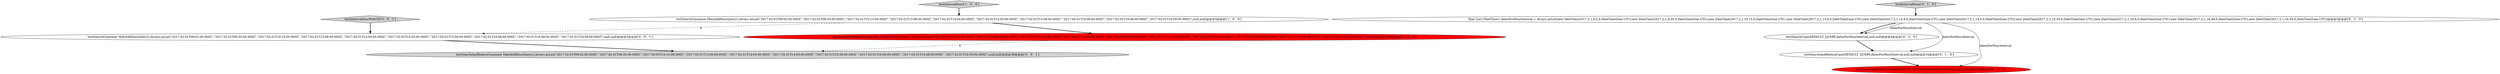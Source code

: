digraph {
1 [style = filled, label = "testSearchCase(new MatchAllDocsQuery(),Arrays.asList(\"2017-02-01T09:02:00.000Z\",\"2017-02-01T09:35:00.000Z\",\"2017-02-01T10:15:00.000Z\",\"2017-02-01T13:06:00.000Z\",\"2017-02-01T14:04:00.000Z\",\"2017-02-01T14:05:00.000Z\",\"2017-02-01T15:59:00.000Z\",\"2017-02-01T16:06:00.000Z\",\"2017-02-01T16:48:00.000Z\",\"2017-02-01T16:59:00.000Z\"),null,null)@@@3@@@['1', '0', '0']", fillcolor = white, shape = ellipse image = "AAA0AAABBB1BBB"];
2 [style = filled, label = "testIntervalHour['1', '0', '0']", fillcolor = lightgray, shape = diamond image = "AAA0AAABBB1BBB"];
0 [style = filled, label = "testSearchAndReduceCase(new MatchAllDocsQuery(),Arrays.asList(\"2017-02-01T09:02:00.000Z\",\"2017-02-01T09:35:00.000Z\",\"2017-02-01T10:15:00.000Z\",\"2017-02-01T13:06:00.000Z\",\"2017-02-01T14:04:00.000Z\",\"2017-02-01T14:05:00.000Z\",\"2017-02-01T15:59:00.000Z\",\"2017-02-01T16:06:00.000Z\",\"2017-02-01T16:48:00.000Z\",\"2017-02-01T16:59:00.000Z\"),null,null)@@@38@@@['1', '0', '0']", fillcolor = red, shape = ellipse image = "AAA1AAABBB1BBB"];
10 [style = filled, label = "testSearchAndReduceCase(new MatchAllDocsQuery(),Arrays.asList(\"2017-02-01T09:02:00.000Z\",\"2017-02-01T09:35:00.000Z\",\"2017-02-01T10:15:00.000Z\",\"2017-02-01T13:06:00.000Z\",\"2017-02-01T14:04:00.000Z\",\"2017-02-01T14:05:00.000Z\",\"2017-02-01T15:59:00.000Z\",\"2017-02-01T16:06:00.000Z\",\"2017-02-01T16:48:00.000Z\",\"2017-02-01T16:59:00.000Z\"),null,null)@@@38@@@['0', '0', '1']", fillcolor = lightgray, shape = ellipse image = "AAA0AAABBB3BBB"];
5 [style = filled, label = "testSearchCase(DEFAULT_QUERY,datesForHourInterval,null,null)@@@4@@@['0', '1', '0']", fillcolor = white, shape = ellipse image = "AAA0AAABBB2BBB"];
9 [style = filled, label = "testSearchCase(new MatchAllDocsQuery(),Arrays.asList(\"2017-02-01T09:02:00.000Z\",\"2017-02-01T09:35:00.000Z\",\"2017-02-01T10:15:00.000Z\",\"2017-02-01T13:06:00.000Z\",\"2017-02-01T14:04:00.000Z\",\"2017-02-01T14:05:00.000Z\",\"2017-02-01T15:59:00.000Z\",\"2017-02-01T16:06:00.000Z\",\"2017-02-01T16:48:00.000Z\",\"2017-02-01T16:59:00.000Z\"),null,null)@@@3@@@['0', '0', '1']", fillcolor = white, shape = ellipse image = "AAA0AAABBB3BBB"];
3 [style = filled, label = "testSearchAndReduceCase(DEFAULT_QUERY,datesForHourInterval,null,null)@@@16@@@['0', '1', '0']", fillcolor = white, shape = ellipse image = "AAA0AAABBB2BBB"];
8 [style = filled, label = "testIntervalHourWithTZ['0', '0', '1']", fillcolor = lightgray, shape = diamond image = "AAA0AAABBB3BBB"];
6 [style = filled, label = "testIntervalHour['0', '1', '0']", fillcolor = lightgray, shape = diamond image = "AAA0AAABBB2BBB"];
7 [style = filled, label = "final List<DateTime> datesForHourInterval = Arrays.asList(new DateTime(2017,2,1,9,2,0,DateTimeZone.UTC),new DateTime(2017,2,1,9,35,0,DateTimeZone.UTC),new DateTime(2017,2,1,10,15,0,DateTimeZone.UTC),new DateTime(2017,2,1,13,6,0,DateTimeZone.UTC),new DateTime(2017,2,1,14,4,0,DateTimeZone.UTC),new DateTime(2017,2,1,14,5,0,DateTimeZone.UTC),new DateTime(2017,2,1,15,59,0,DateTimeZone.UTC),new DateTime(2017,2,1,16,6,0,DateTimeZone.UTC),new DateTime(2017,2,1,16,48,0,DateTimeZone.UTC),new DateTime(2017,2,1,16,59,0,DateTimeZone.UTC))@@@3@@@['0', '1', '0']", fillcolor = white, shape = ellipse image = "AAA0AAABBB2BBB"];
4 [style = filled, label = "testSearchAndReduceCase(DEFAULT_QUERY,datesForHourInterval,null,null)@@@29@@@['0', '1', '0']", fillcolor = red, shape = ellipse image = "AAA1AAABBB2BBB"];
7->4 [style = solid, label="datesForHourInterval"];
5->3 [style = bold, label=""];
1->9 [style = dashed, label="0"];
7->5 [style = bold, label=""];
1->0 [style = bold, label=""];
9->10 [style = bold, label=""];
6->7 [style = bold, label=""];
7->5 [style = solid, label="datesForHourInterval"];
3->4 [style = bold, label=""];
2->1 [style = bold, label=""];
0->10 [style = dashed, label="0"];
7->3 [style = solid, label="datesForHourInterval"];
8->9 [style = bold, label=""];
}
